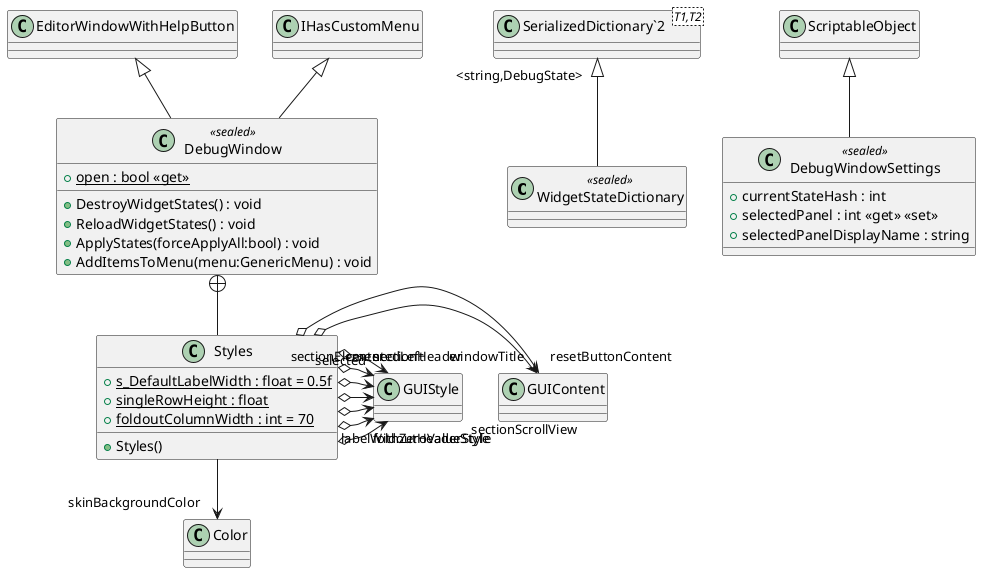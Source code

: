 @startuml
class WidgetStateDictionary <<sealed>> {
}
class DebugWindowSettings <<sealed>> {
    + currentStateHash : int
    + selectedPanel : int <<get>> <<set>>
    + selectedPanelDisplayName : string
}
class DebugWindow <<sealed>> {
    + {static} open : bool <<get>>
    + DestroyWidgetStates() : void
    + ReloadWidgetStates() : void
    + ApplyStates(forceApplyAll:bool) : void
    + AddItemsToMenu(menu:GenericMenu) : void
}
class "SerializedDictionary`2"<T1,T2> {
}
class Styles {
    + {static} s_DefaultLabelWidth : float = 0.5f
    + {static} singleRowHeight : float
    + {static} foldoutColumnWidth : int = 70
    + Styles()
}
"SerializedDictionary`2" "<string,DebugState>" <|-- WidgetStateDictionary
ScriptableObject <|-- DebugWindowSettings
EditorWindowWithHelpButton <|-- DebugWindow
IHasCustomMenu <|-- DebugWindow
DebugWindow +-- Styles
Styles o-> "windowTitle" GUIContent
Styles o-> "resetButtonContent" GUIContent
Styles o-> "foldoutHeaderStyle" GUIStyle
Styles o-> "labelWithZeroValueStyle" GUIStyle
Styles o-> "sectionScrollView" GUIStyle
Styles o-> "sectionElement" GUIStyle
Styles o-> "selected" GUIStyle
Styles o-> "sectionHeader" GUIStyle
Styles --> "skinBackgroundColor" Color
Styles o-> "centeredLeft" GUIStyle
@enduml
